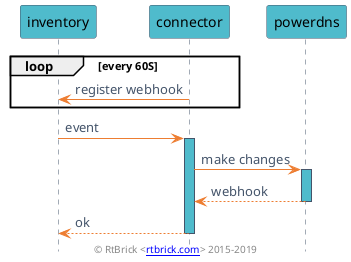 @startuml
!define COMPANY RtBrick <[[https://rtbrick.com rtbrick.com]]>
!define YEAR 2015-2019
!define FOOTER © COMPANY YEAR
center footer FOOTER
hide footbox
skinparam sequence {
    ParticipantBorderColor #44546a
    ParticipantBackgroundColor #4fbbcc
    ArrowColor #ed7d31
    ArrowFontColor #44546a
    LifeLineBorderColor #44546a
    LifeLineBackgroundColor #4fbbcc
}

participant inventory

loop every 60S
inventory <- connector: register webhook
end

inventory -> connector++: event
connector -> powerdns++: make changes
connector <-- powerdns--: webhook
inventory <-- connector--: ok
@enduml
